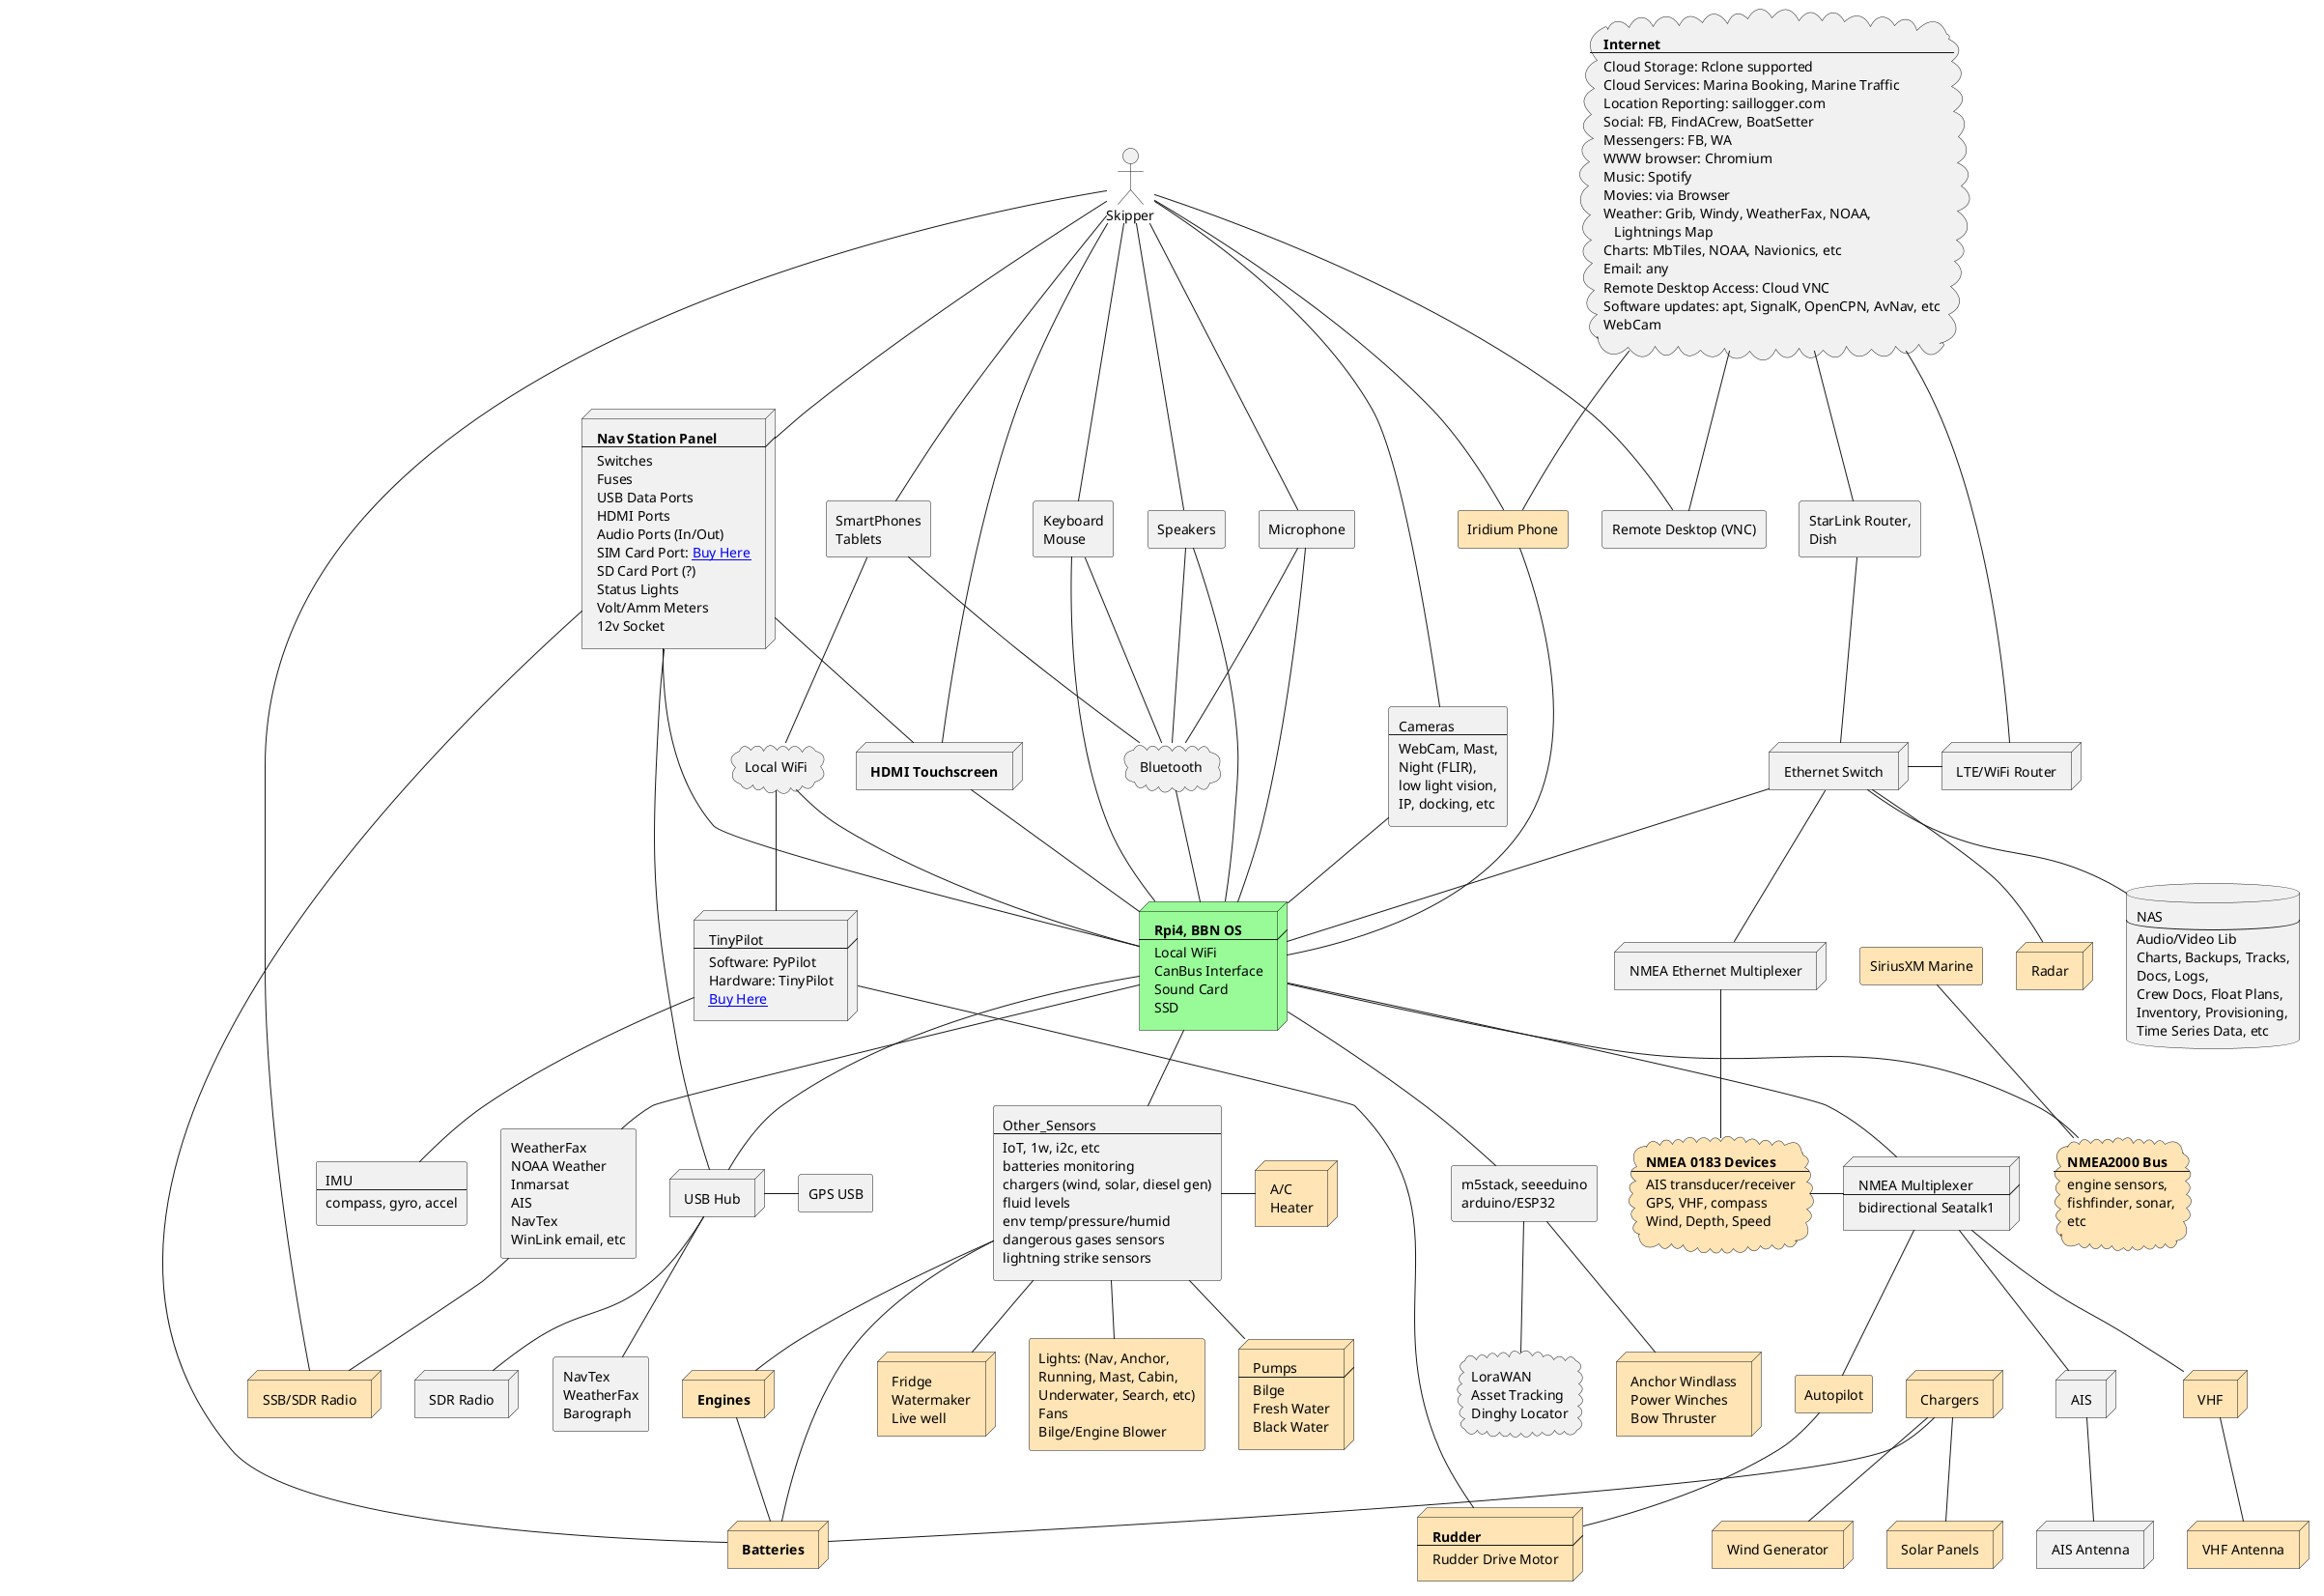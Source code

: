 @startuml

actor Skipper [
 Skipper
]

node Panel [
 <b>Nav Station Panel
 ----
 Switches
 Fuses
 USB Data Ports
 HDMI Ports
 Audio Ports (In/Out)
 SIM Card Port: [[https://www.data-alliance.net/cable-gland-for-fiber-usb-sim-terminal-block-waterproof-ip67-feed-thru/ Buy Here]]
 SD Card Port (?)
 Status Lights
 Volt/Amm Meters
 12v Socket
]

node Batteries #moccasin [
 <b>Batteries
]

node Chargers #moccasin [
 Chargers
]

node Engines #moccasin [
 <b>Engines
]

node Antenna_VHF #moccasin [
  VHF Antenna
]

node AIS [
  AIS
]

node Antenna_AIS [
  AIS Antenna
]

node Solar_Pan #moccasin [
  Solar Panels
]

node Wind_Gen #moccasin [
  Wind Generator
]

node RPI #palegreen [
 <b>Rpi4, BBN OS
 ----
 Local WiFi
 CanBus Interface
 Sound Card
 SSD
]

rectangle GPS [
 GPS USB
]

rectangle IMU [
 IMU
 ----
 compass, gyro, accel
]

cloud NMEA_2000 #moccasin [
 <b>NMEA2000 Bus
 ----
 engine sensors,
 fishfinder, sonar,
 etc
]

node NMEA_Mux [
 NMEA Multiplexer
 ----
 bidirectional Seatalk1
]

node NMEA_Eth_Mux [
 NMEA Ethernet Multiplexer
]

cloud NMEA_0183 #moccasin [
 <b>NMEA 0183 Devices
 ----
 AIS transducer/receiver
 GPS, VHF, compass
 Wind, Depth, Speed
]

rectangle AP #moccasin [
 Autopilot
]

node Eth_Hub [
 Ethernet Switch
]

node USB_Hub [
 USB Hub
]

node Router [
 LTE/WiFi Router
]

rectangle Dish_Router [
 StarLink Router,
 Dish
]

node Radar #moccasin [
 Radar
]

node Touchscreen [
 <b>HDMI Touchscreen
]

rectangle Speakers [
 Speakers
]

rectangle Mic [
 Microphone
]

rectangle Cameras [
 Cameras
 ----
 WebCam, Mast,
 Night (FLIR),
 low light vision,
 IP, docking, etc
]

node SDR [
 SDR Radio
]

node SSB #moccasin [
 SSB/SDR Radio
]

cloud WiFi_Local [
 Local WiFi
]

cloud Bluetooth [
 Bluetooth
]

rectangle Iridium #moccasin [
 Iridium Phone
]

rectangle Other_Sensors [
 Other_Sensors
 ----
 IoT, 1w, i2c, etc
 batteries monitoring
 chargers (wind, solar, diesel gen)
 fluid levels
 env temp/pressure/humid
 dangerous gases sensors
 lightning strike sensors
]

rectangle Remote_Desktop [
 Remote Desktop (VNC)
]

node VHF #moccasin [
 VHF
]

node AC #moccasin [
 A/C
 Heater
]

node Pumps #moccasin [
 Pumps
 ----
 Bilge
 Fresh Water
 Black Water
]

node Fridge #moccasin [
 Fridge
 Watermaker
 Live well
]

rectangle Lights_Fans #moccasin [
 Lights: (Nav, Anchor,
 Running, Mast, Cabin,
 Underwater, Search, etc)
 Fans
 Bilge/Engine Blower
]

rectangle Keyboard_Mouse [
 Keyboard
 Mouse
]

rectangle Weather [
 NavTex
 WeatherFax
 Barograph
]

rectangle SiriusXM #moccasin [
 SiriusXM Marine
]

rectangle SmartPhone [
 SmartPhones
 Tablets
]

database NAS [
 NAS
 ----
 Audio/Video Lib
 Charts, Backups, Tracks,
 Docs, Logs,
 Crew Docs, Float Plans,
 Inventory, Provisioning,
 Time Series Data, etc
]

node Winches #moccasin [
 Anchor Windlass
 Power Winches
 Bow Thruster
]

cloud Cloud_Internet [
 <b>Internet
 ----
 Cloud Storage: Rclone supported
 Cloud Services: Marina Booking, Marine Traffic
 Location Reporting: saillogger.com
 Social: FB, FindACrew, BoatSetter
 Messengers: FB, WA
 WWW browser: Chromium
 Music: Spotify
 Movies: via Browser
 Weather: Grib, Windy, WeatherFax, NOAA,
    Lightnings Map
 Charts: MbTiles, NOAA, Navionics, etc
 Email: any
 Remote Desktop Access: Cloud VNC
 Software updates: apt, SignalK, OpenCPN, AvNav, etc
 WebCam
]

cloud Lora [
 LoraWAN
 Asset Tracking
 Dinghy Locator
]

rectangle Esp32 [
 m5stack, seeeduino
 arduino/ESP32
]

rectangle Radio_Data [
 WeatherFax
 NOAA Weather
 Inmarsat
 AIS
 NavTex
 WinLink email, etc
]

node AP_2 [
 TinyPilot
 ---
 Software: PyPilot
 Hardware: TinyPilot
 [[https://pypilot.org/store Buy Here]]
]

node Rudder #moccasin [
 <b>Rudder
 ----
 Rudder Drive Motor
]

RPI -- NMEA_2000
RPI -- NMEA_Mux
RPI -u- Eth_Hub
RPI -- USB_Hub
RPI -u- Touchscreen
RPI -u- Cameras
RPI -u- Speakers
RPI -u- Mic
RPI -u- Iridium
RPI -- Other_Sensors
RPI -d- Esp32
RPI -u- WiFi_Local
RPI -u- Keyboard_Mouse
RPI -l- Panel

Radio_Data -u- RPI
Radio_Data -- SSB

Bluetooth -u- Speakers
Bluetooth -u- Keyboard_Mouse
Bluetooth -u- Mic
Bluetooth -u- SmartPhone
Bluetooth -r- RPI

Panel -- Touchscreen
Panel -- USB_Hub
Panel -- Batteries

SmartPhone -- WiFi_Local
AP_2 -u- WiFi_Local

SiriusXM -- NMEA_2000
VHF -u- NMEA_Mux
AIS -u- NMEA_Mux

Eth_Hub -r- Router
Eth_Hub -- Radar
Eth_Hub -- NAS
Eth_Hub -- NMEA_Eth_Mux
Eth_Hub -u- Dish_Router

USB_Hub -- SDR
USB_Hub -- Weather
USB_Hub -r- GPS

Other_Sensors -r- AC
Other_Sensors -- Fridge
Other_Sensors -- Lights_Fans
Other_Sensors -- Pumps

NMEA_Mux -l- NMEA_0183
NMEA_Eth_Mux -- NMEA_0183
NMEA_Mux -- AP

AP -- Rudder
AP_2 -- Rudder
AP_2 -- IMU

Esp32 -- Lora
Esp32 -- Winches

Cloud_Internet -- Dish_Router
Cloud_Internet -- Router
Cloud_Internet -- Iridium
Cloud_Internet -- Remote_Desktop

Skipper -- Touchscreen
Skipper -- Speakers
Skipper -- Mic
Skipper -- Cameras
Skipper -- Iridium
Skipper -- SSB
Skipper -- SmartPhone
Skipper -- Keyboard_Mouse
Skipper -- Remote_Desktop
Skipper -- Panel

Chargers -- Solar_Pan
Chargers -- Batteries
Chargers -- Wind_Gen
Engines -- Batteries

VHF -- Antenna_VHF
AIS -- Antenna_AIS

Other_Sensors -- Engines
Other_Sensors -- Batteries

@enduml
